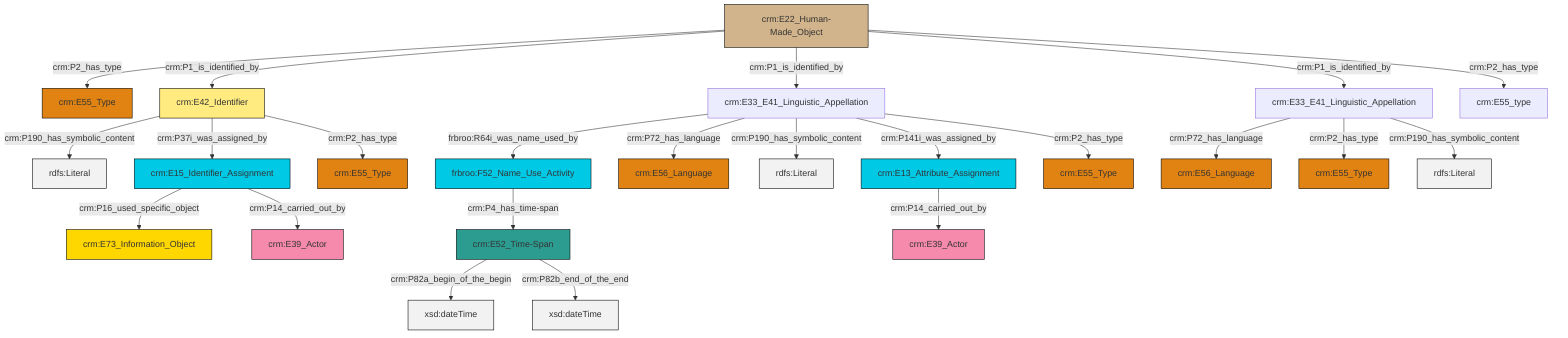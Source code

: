 graph TD
classDef Literal fill:#f2f2f2,stroke:#000000;
classDef CRM_Entity fill:#FFFFFF,stroke:#000000;
classDef Temporal_Entity fill:#00C9E6, stroke:#000000;
classDef Type fill:#E18312, stroke:#000000;
classDef Time-Span fill:#2C9C91, stroke:#000000;
classDef Appellation fill:#FFEB7F, stroke:#000000;
classDef Place fill:#008836, stroke:#000000;
classDef Persistent_Item fill:#B266B2, stroke:#000000;
classDef Conceptual_Object fill:#FFD700, stroke:#000000;
classDef Physical_Thing fill:#D2B48C, stroke:#000000;
classDef Actor fill:#f58aad, stroke:#000000;
classDef PC_Classes fill:#4ce600, stroke:#000000;
classDef Multi fill:#cccccc,stroke:#000000;

0["crm:E15_Identifier_Assignment"]:::Temporal_Entity -->|crm:P16_used_specific_object| 1["crm:E73_Information_Object"]:::Conceptual_Object
2["crm:E22_Human-Made_Object"]:::Physical_Thing -->|crm:P2_has_type| 3["crm:E55_Type"]:::Type
7["crm:E42_Identifier"]:::Appellation -->|crm:P190_has_symbolic_content| 8[rdfs:Literal]:::Literal
11["crm:E13_Attribute_Assignment"]:::Temporal_Entity -->|crm:P14_carried_out_by| 12["crm:E39_Actor"]:::Actor
13["crm:E33_E41_Linguistic_Appellation"]:::Default -->|frbroo:R64i_was_name_used_by| 14["frbroo:F52_Name_Use_Activity"]:::Temporal_Entity
2["crm:E22_Human-Made_Object"]:::Physical_Thing -->|crm:P1_is_identified_by| 7["crm:E42_Identifier"]:::Appellation
9["crm:E33_E41_Linguistic_Appellation"]:::Default -->|crm:P72_has_language| 22["crm:E56_Language"]:::Type
0["crm:E15_Identifier_Assignment"]:::Temporal_Entity -->|crm:P14_carried_out_by| 4["crm:E39_Actor"]:::Actor
13["crm:E33_E41_Linguistic_Appellation"]:::Default -->|crm:P72_has_language| 23["crm:E56_Language"]:::Type
7["crm:E42_Identifier"]:::Appellation -->|crm:P37i_was_assigned_by| 0["crm:E15_Identifier_Assignment"]:::Temporal_Entity
2["crm:E22_Human-Made_Object"]:::Physical_Thing -->|crm:P1_is_identified_by| 13["crm:E33_E41_Linguistic_Appellation"]:::Default
9["crm:E33_E41_Linguistic_Appellation"]:::Default -->|crm:P2_has_type| 25["crm:E55_Type"]:::Type
13["crm:E33_E41_Linguistic_Appellation"]:::Default -->|crm:P190_has_symbolic_content| 27[rdfs:Literal]:::Literal
18["crm:E52_Time-Span"]:::Time-Span -->|crm:P82a_begin_of_the_begin| 29[xsd:dateTime]:::Literal
13["crm:E33_E41_Linguistic_Appellation"]:::Default -->|crm:P141i_was_assigned_by| 11["crm:E13_Attribute_Assignment"]:::Temporal_Entity
9["crm:E33_E41_Linguistic_Appellation"]:::Default -->|crm:P190_has_symbolic_content| 30[rdfs:Literal]:::Literal
7["crm:E42_Identifier"]:::Appellation -->|crm:P2_has_type| 20["crm:E55_Type"]:::Type
18["crm:E52_Time-Span"]:::Time-Span -->|crm:P82b_end_of_the_end| 33[xsd:dateTime]:::Literal
13["crm:E33_E41_Linguistic_Appellation"]:::Default -->|crm:P2_has_type| 31["crm:E55_Type"]:::Type
14["frbroo:F52_Name_Use_Activity"]:::Temporal_Entity -->|crm:P4_has_time-span| 18["crm:E52_Time-Span"]:::Time-Span
2["crm:E22_Human-Made_Object"]:::Physical_Thing -->|crm:P1_is_identified_by| 9["crm:E33_E41_Linguistic_Appellation"]:::Default
2["crm:E22_Human-Made_Object"]:::Physical_Thing -->|crm:P2_has_type| 38["crm:E55_type"]:::Default